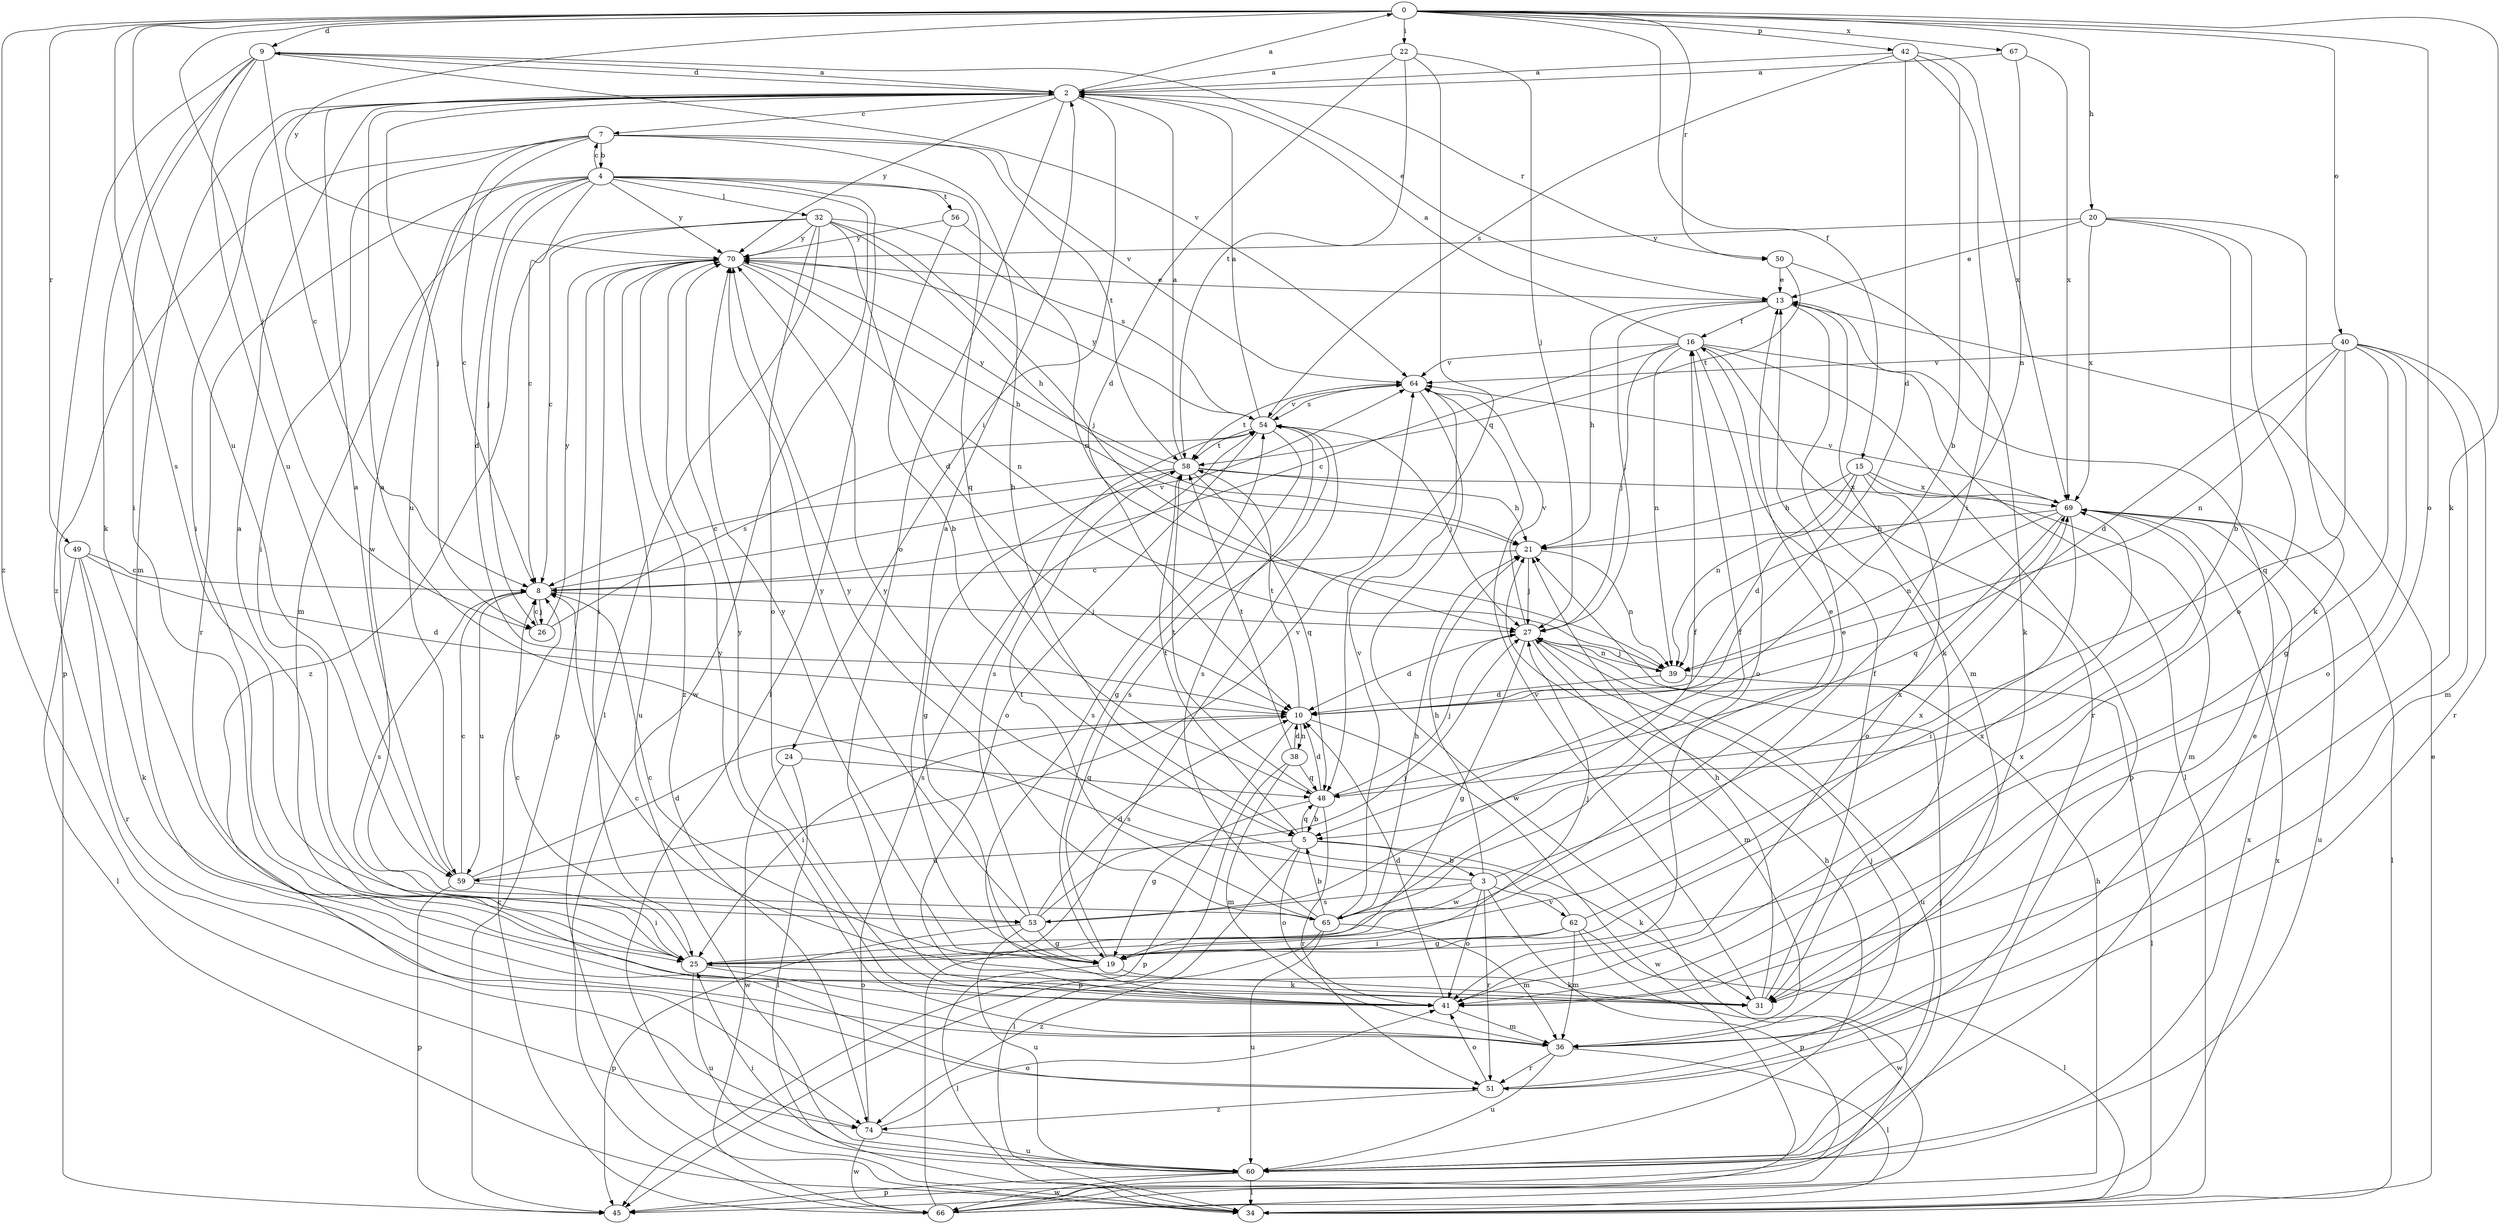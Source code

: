 strict digraph  {
0;
2;
3;
4;
5;
7;
8;
9;
10;
13;
15;
16;
19;
20;
21;
22;
24;
25;
26;
27;
31;
32;
34;
36;
38;
39;
40;
41;
42;
45;
48;
49;
50;
51;
53;
54;
56;
58;
59;
60;
62;
64;
65;
66;
67;
69;
70;
74;
0 -> 9  [label=d];
0 -> 15  [label=f];
0 -> 20  [label=h];
0 -> 22  [label=i];
0 -> 26  [label=j];
0 -> 31  [label=k];
0 -> 40  [label=o];
0 -> 41  [label=o];
0 -> 42  [label=p];
0 -> 49  [label=r];
0 -> 50  [label=r];
0 -> 53  [label=s];
0 -> 59  [label=u];
0 -> 67  [label=x];
0 -> 70  [label=y];
0 -> 74  [label=z];
2 -> 0  [label=a];
2 -> 7  [label=c];
2 -> 9  [label=d];
2 -> 24  [label=i];
2 -> 25  [label=i];
2 -> 26  [label=j];
2 -> 36  [label=m];
2 -> 41  [label=o];
2 -> 50  [label=r];
2 -> 70  [label=y];
3 -> 2  [label=a];
3 -> 21  [label=h];
3 -> 41  [label=o];
3 -> 45  [label=p];
3 -> 51  [label=r];
3 -> 53  [label=s];
3 -> 62  [label=v];
3 -> 65  [label=w];
3 -> 69  [label=x];
4 -> 7  [label=c];
4 -> 8  [label=c];
4 -> 10  [label=d];
4 -> 26  [label=j];
4 -> 32  [label=l];
4 -> 34  [label=l];
4 -> 36  [label=m];
4 -> 48  [label=q];
4 -> 51  [label=r];
4 -> 56  [label=t];
4 -> 65  [label=w];
4 -> 66  [label=w];
4 -> 70  [label=y];
5 -> 3  [label=b];
5 -> 31  [label=k];
5 -> 34  [label=l];
5 -> 41  [label=o];
5 -> 48  [label=q];
5 -> 58  [label=t];
5 -> 59  [label=u];
7 -> 4  [label=b];
7 -> 5  [label=b];
7 -> 8  [label=c];
7 -> 25  [label=i];
7 -> 45  [label=p];
7 -> 58  [label=t];
7 -> 59  [label=u];
7 -> 64  [label=v];
8 -> 26  [label=j];
8 -> 27  [label=j];
8 -> 53  [label=s];
8 -> 59  [label=u];
8 -> 64  [label=v];
9 -> 2  [label=a];
9 -> 8  [label=c];
9 -> 13  [label=e];
9 -> 25  [label=i];
9 -> 31  [label=k];
9 -> 59  [label=u];
9 -> 64  [label=v];
9 -> 74  [label=z];
10 -> 25  [label=i];
10 -> 38  [label=n];
10 -> 45  [label=p];
10 -> 58  [label=t];
10 -> 66  [label=w];
13 -> 16  [label=f];
13 -> 21  [label=h];
13 -> 27  [label=j];
13 -> 31  [label=k];
13 -> 36  [label=m];
15 -> 10  [label=d];
15 -> 21  [label=h];
15 -> 36  [label=m];
15 -> 39  [label=n];
15 -> 41  [label=o];
15 -> 69  [label=x];
16 -> 2  [label=a];
16 -> 8  [label=c];
16 -> 27  [label=j];
16 -> 34  [label=l];
16 -> 39  [label=n];
16 -> 41  [label=o];
16 -> 45  [label=p];
16 -> 51  [label=r];
16 -> 64  [label=v];
19 -> 2  [label=a];
19 -> 8  [label=c];
19 -> 27  [label=j];
19 -> 31  [label=k];
19 -> 34  [label=l];
19 -> 54  [label=s];
19 -> 69  [label=x];
19 -> 70  [label=y];
20 -> 5  [label=b];
20 -> 13  [label=e];
20 -> 31  [label=k];
20 -> 41  [label=o];
20 -> 69  [label=x];
20 -> 70  [label=y];
21 -> 8  [label=c];
21 -> 27  [label=j];
21 -> 39  [label=n];
22 -> 2  [label=a];
22 -> 10  [label=d];
22 -> 27  [label=j];
22 -> 48  [label=q];
22 -> 58  [label=t];
24 -> 34  [label=l];
24 -> 48  [label=q];
24 -> 66  [label=w];
25 -> 2  [label=a];
25 -> 8  [label=c];
25 -> 13  [label=e];
25 -> 31  [label=k];
25 -> 41  [label=o];
25 -> 60  [label=u];
26 -> 8  [label=c];
26 -> 54  [label=s];
26 -> 70  [label=y];
27 -> 10  [label=d];
27 -> 19  [label=g];
27 -> 36  [label=m];
27 -> 39  [label=n];
27 -> 60  [label=u];
27 -> 64  [label=v];
31 -> 8  [label=c];
31 -> 16  [label=f];
31 -> 21  [label=h];
31 -> 64  [label=v];
32 -> 8  [label=c];
32 -> 10  [label=d];
32 -> 21  [label=h];
32 -> 27  [label=j];
32 -> 34  [label=l];
32 -> 41  [label=o];
32 -> 54  [label=s];
32 -> 70  [label=y];
32 -> 74  [label=z];
34 -> 13  [label=e];
36 -> 34  [label=l];
36 -> 51  [label=r];
36 -> 60  [label=u];
36 -> 70  [label=y];
38 -> 10  [label=d];
38 -> 36  [label=m];
38 -> 45  [label=p];
38 -> 48  [label=q];
38 -> 58  [label=t];
39 -> 10  [label=d];
39 -> 27  [label=j];
39 -> 34  [label=l];
40 -> 10  [label=d];
40 -> 19  [label=g];
40 -> 36  [label=m];
40 -> 39  [label=n];
40 -> 41  [label=o];
40 -> 48  [label=q];
40 -> 51  [label=r];
40 -> 64  [label=v];
41 -> 10  [label=d];
41 -> 36  [label=m];
41 -> 54  [label=s];
41 -> 69  [label=x];
41 -> 70  [label=y];
42 -> 2  [label=a];
42 -> 5  [label=b];
42 -> 10  [label=d];
42 -> 25  [label=i];
42 -> 54  [label=s];
42 -> 69  [label=x];
48 -> 5  [label=b];
48 -> 10  [label=d];
48 -> 19  [label=g];
48 -> 27  [label=j];
48 -> 51  [label=r];
48 -> 58  [label=t];
49 -> 8  [label=c];
49 -> 10  [label=d];
49 -> 31  [label=k];
49 -> 34  [label=l];
49 -> 51  [label=r];
50 -> 13  [label=e];
50 -> 31  [label=k];
50 -> 58  [label=t];
51 -> 27  [label=j];
51 -> 41  [label=o];
51 -> 74  [label=z];
53 -> 10  [label=d];
53 -> 16  [label=f];
53 -> 19  [label=g];
53 -> 27  [label=j];
53 -> 45  [label=p];
53 -> 54  [label=s];
53 -> 60  [label=u];
53 -> 70  [label=y];
54 -> 2  [label=a];
54 -> 19  [label=g];
54 -> 27  [label=j];
54 -> 41  [label=o];
54 -> 58  [label=t];
54 -> 64  [label=v];
54 -> 70  [label=y];
56 -> 5  [label=b];
56 -> 39  [label=n];
56 -> 70  [label=y];
58 -> 2  [label=a];
58 -> 8  [label=c];
58 -> 19  [label=g];
58 -> 21  [label=h];
58 -> 48  [label=q];
58 -> 69  [label=x];
58 -> 70  [label=y];
59 -> 2  [label=a];
59 -> 8  [label=c];
59 -> 10  [label=d];
59 -> 25  [label=i];
59 -> 45  [label=p];
59 -> 64  [label=v];
60 -> 13  [label=e];
60 -> 21  [label=h];
60 -> 25  [label=i];
60 -> 27  [label=j];
60 -> 34  [label=l];
60 -> 45  [label=p];
60 -> 66  [label=w];
60 -> 69  [label=x];
62 -> 19  [label=g];
62 -> 25  [label=i];
62 -> 34  [label=l];
62 -> 36  [label=m];
62 -> 66  [label=w];
62 -> 69  [label=x];
62 -> 70  [label=y];
64 -> 54  [label=s];
64 -> 58  [label=t];
64 -> 66  [label=w];
65 -> 5  [label=b];
65 -> 13  [label=e];
65 -> 16  [label=f];
65 -> 21  [label=h];
65 -> 36  [label=m];
65 -> 54  [label=s];
65 -> 58  [label=t];
65 -> 60  [label=u];
65 -> 64  [label=v];
65 -> 70  [label=y];
65 -> 74  [label=z];
66 -> 8  [label=c];
66 -> 21  [label=h];
66 -> 54  [label=s];
66 -> 69  [label=x];
67 -> 2  [label=a];
67 -> 39  [label=n];
67 -> 69  [label=x];
69 -> 21  [label=h];
69 -> 25  [label=i];
69 -> 34  [label=l];
69 -> 39  [label=n];
69 -> 48  [label=q];
69 -> 60  [label=u];
69 -> 64  [label=v];
70 -> 13  [label=e];
70 -> 21  [label=h];
70 -> 25  [label=i];
70 -> 39  [label=n];
70 -> 45  [label=p];
70 -> 60  [label=u];
70 -> 74  [label=z];
74 -> 41  [label=o];
74 -> 54  [label=s];
74 -> 60  [label=u];
74 -> 66  [label=w];
}
